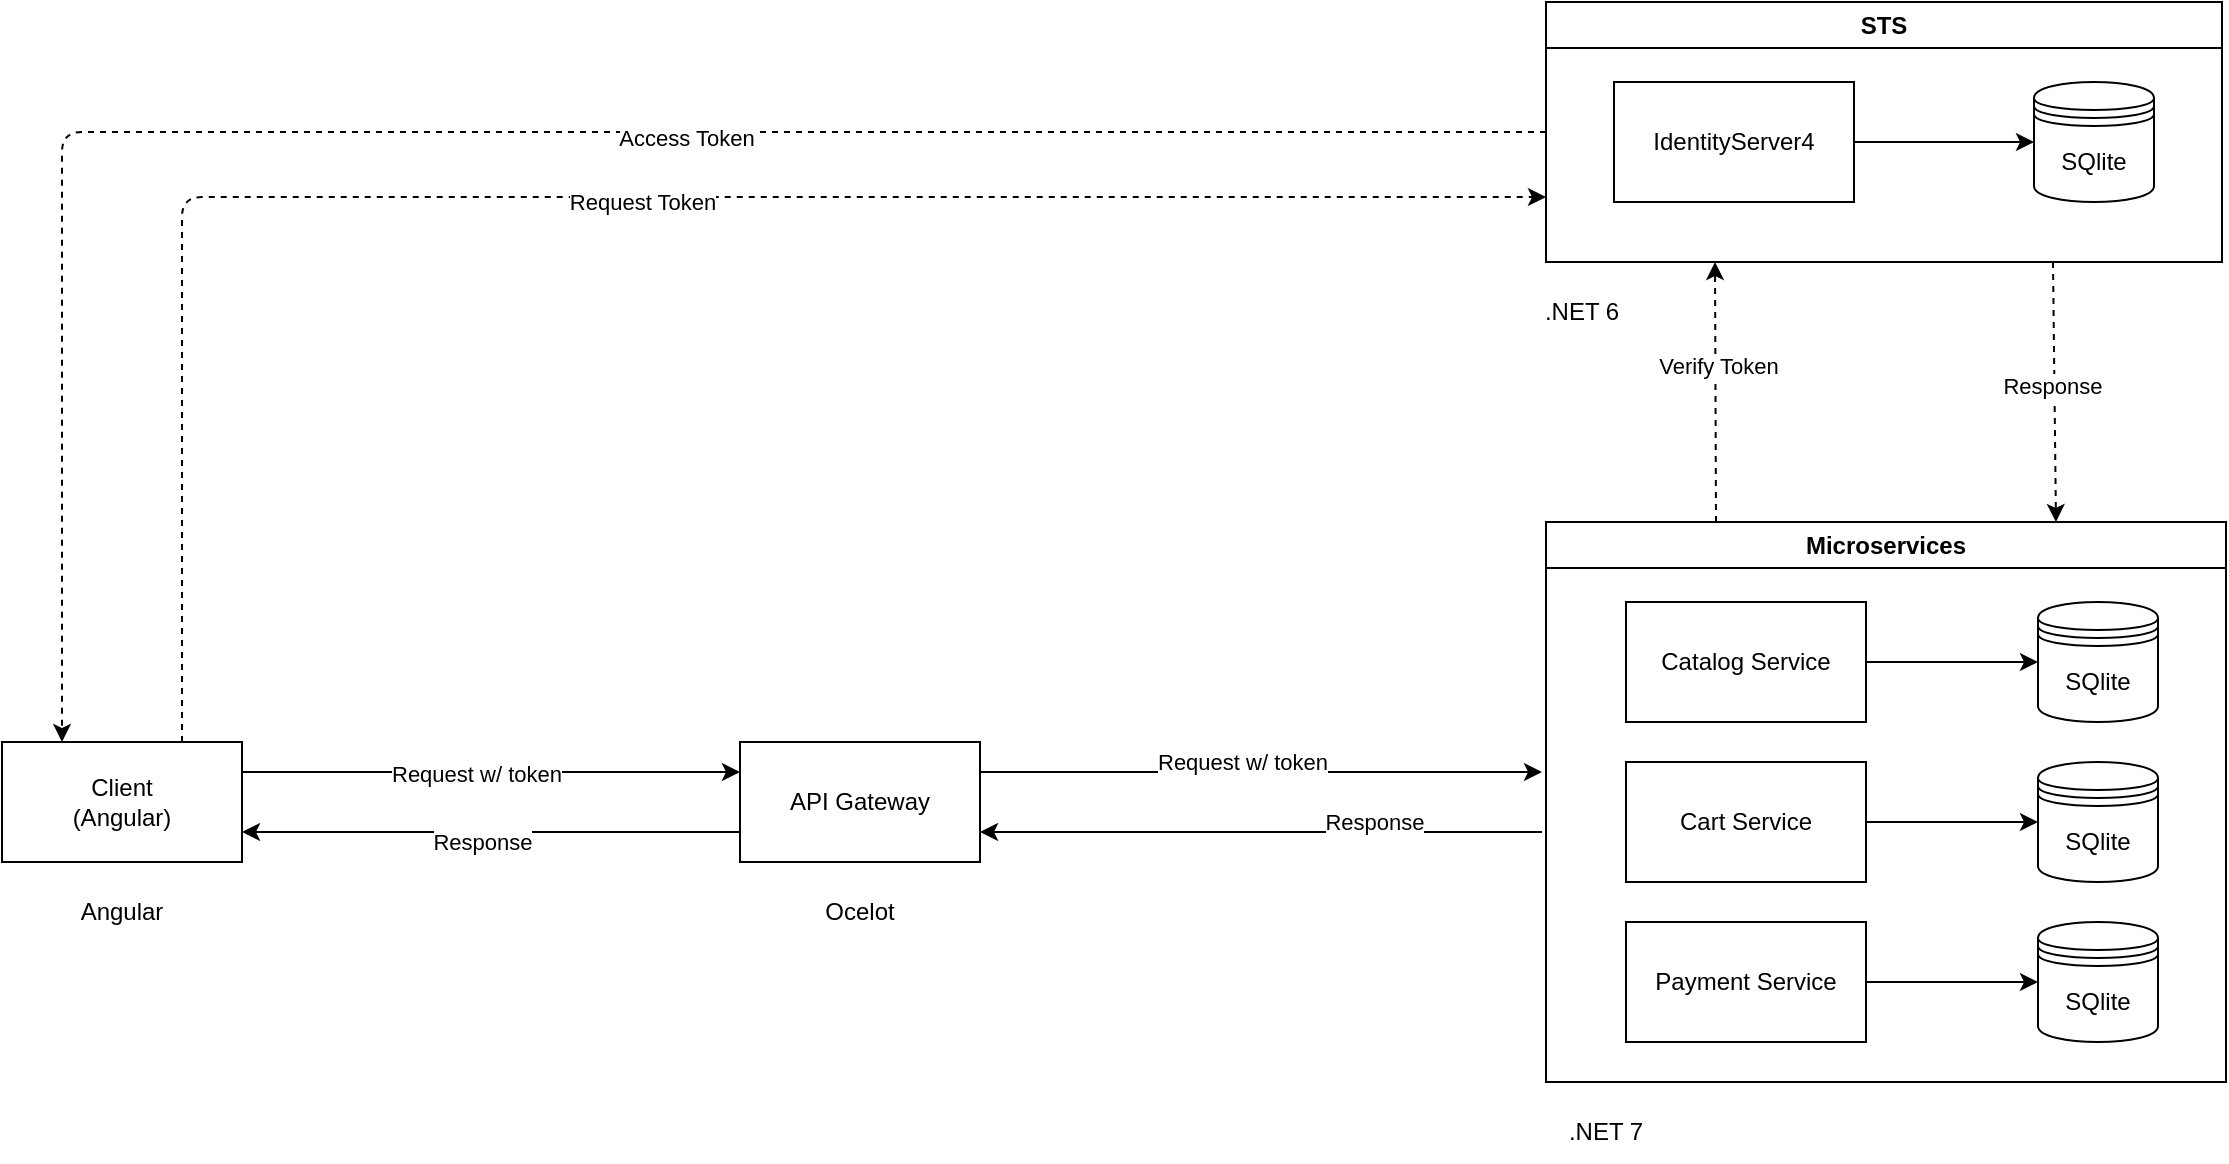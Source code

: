 <mxfile>
    <diagram id="yFiecj2iKUVY3wJ_sSYb" name="Page-1">
        <mxGraphModel dx="1729" dy="1169" grid="1" gridSize="10" guides="1" tooltips="1" connect="1" arrows="1" fold="1" page="1" pageScale="1" pageWidth="1600" pageHeight="900" math="0" shadow="0">
            <root>
                <mxCell id="0"/>
                <mxCell id="1" parent="0"/>
                <mxCell id="51" style="edgeStyle=none;html=1;entryX=1;entryY=0.75;entryDx=0;entryDy=0;" parent="1" target="32" edge="1">
                    <mxGeometry relative="1" as="geometry">
                        <mxPoint x="850" y="525" as="sourcePoint"/>
                    </mxGeometry>
                </mxCell>
                <mxCell id="58" value="Response" style="edgeLabel;html=1;align=center;verticalAlign=middle;resizable=0;points=[];" parent="51" vertex="1" connectable="0">
                    <mxGeometry x="-0.32" y="2" relative="1" as="geometry">
                        <mxPoint x="11" y="-7" as="offset"/>
                    </mxGeometry>
                </mxCell>
                <mxCell id="78" style="edgeStyle=none;html=1;exitX=0.25;exitY=0;exitDx=0;exitDy=0;entryX=0.25;entryY=1;entryDx=0;entryDy=0;dashed=1;" edge="1" parent="1" source="4" target="77">
                    <mxGeometry relative="1" as="geometry">
                        <Array as="points"/>
                    </mxGeometry>
                </mxCell>
                <mxCell id="83" value="Verify Token" style="edgeLabel;html=1;align=center;verticalAlign=middle;resizable=0;points=[];" vertex="1" connectable="0" parent="78">
                    <mxGeometry x="0.4" y="-1" relative="1" as="geometry">
                        <mxPoint y="13" as="offset"/>
                    </mxGeometry>
                </mxCell>
                <mxCell id="4" value="Microservices" style="swimlane;whiteSpace=wrap;html=1;" parent="1" vertex="1">
                    <mxGeometry x="852" y="370" width="340" height="280" as="geometry"/>
                </mxCell>
                <mxCell id="27" style="edgeStyle=orthogonalEdgeStyle;html=1;entryX=0;entryY=0.5;entryDx=0;entryDy=0;startArrow=none;startFill=0;" parent="4" source="7" target="24" edge="1">
                    <mxGeometry relative="1" as="geometry"/>
                </mxCell>
                <mxCell id="7" value="Cart Service" style="rounded=0;whiteSpace=wrap;html=1;" parent="4" vertex="1">
                    <mxGeometry x="40" y="120" width="120" height="60" as="geometry"/>
                </mxCell>
                <mxCell id="24" value="SQlite" style="shape=datastore;whiteSpace=wrap;html=1;" parent="4" vertex="1">
                    <mxGeometry x="246" y="120" width="60" height="60" as="geometry"/>
                </mxCell>
                <mxCell id="43" style="edgeStyle=orthogonalEdgeStyle;html=1;entryX=0;entryY=0.5;entryDx=0;entryDy=0;startArrow=none;startFill=0;" parent="4" source="36" target="37" edge="1">
                    <mxGeometry relative="1" as="geometry"/>
                </mxCell>
                <mxCell id="36" value="Catalog Service" style="rounded=0;whiteSpace=wrap;html=1;" parent="4" vertex="1">
                    <mxGeometry x="40" y="40" width="120" height="60" as="geometry"/>
                </mxCell>
                <mxCell id="37" value="SQlite" style="shape=datastore;whiteSpace=wrap;html=1;" parent="4" vertex="1">
                    <mxGeometry x="246" y="40" width="60" height="60" as="geometry"/>
                </mxCell>
                <mxCell id="48" style="edgeStyle=none;html=1;entryX=0;entryY=0.5;entryDx=0;entryDy=0;" parent="4" source="46" target="47" edge="1">
                    <mxGeometry relative="1" as="geometry"/>
                </mxCell>
                <mxCell id="46" value="Payment Service" style="rounded=0;whiteSpace=wrap;html=1;" parent="4" vertex="1">
                    <mxGeometry x="40" y="200" width="120" height="60" as="geometry"/>
                </mxCell>
                <mxCell id="47" value="SQlite" style="shape=datastore;whiteSpace=wrap;html=1;" parent="4" vertex="1">
                    <mxGeometry x="246" y="200" width="60" height="60" as="geometry"/>
                </mxCell>
                <mxCell id="56" style="edgeStyle=orthogonalEdgeStyle;html=1;exitX=0;exitY=0.5;exitDx=0;exitDy=0;entryX=0.25;entryY=0;entryDx=0;entryDy=0;dashed=1;" parent="1" source="77" target="13" edge="1">
                    <mxGeometry relative="1" as="geometry"/>
                </mxCell>
                <mxCell id="61" value="Access Token" style="edgeLabel;html=1;align=center;verticalAlign=middle;resizable=0;points=[];" parent="56" vertex="1" connectable="0">
                    <mxGeometry x="-0.179" y="3" relative="1" as="geometry">
                        <mxPoint as="offset"/>
                    </mxGeometry>
                </mxCell>
                <mxCell id="35" value="Response" style="edgeStyle=orthogonalEdgeStyle;html=1;startArrow=classic;startFill=1;exitX=1;exitY=0.75;exitDx=0;exitDy=0;entryX=0;entryY=0.75;entryDx=0;entryDy=0;endArrow=none;endFill=0;" parent="1" source="13" target="32" edge="1">
                    <mxGeometry x="-0.036" y="-5" relative="1" as="geometry">
                        <Array as="points">
                            <mxPoint x="240" y="525"/>
                            <mxPoint x="240" y="525"/>
                        </Array>
                        <mxPoint as="offset"/>
                    </mxGeometry>
                </mxCell>
                <mxCell id="55" style="edgeStyle=orthogonalEdgeStyle;html=1;exitX=0.75;exitY=0;exitDx=0;exitDy=0;entryX=0;entryY=0.75;entryDx=0;entryDy=0;dashed=1;" parent="1" source="13" target="77" edge="1">
                    <mxGeometry relative="1" as="geometry"/>
                </mxCell>
                <mxCell id="62" value="Request Token" style="edgeLabel;html=1;align=center;verticalAlign=middle;resizable=0;points=[];" parent="55" vertex="1" connectable="0">
                    <mxGeometry x="0.053" y="-2" relative="1" as="geometry">
                        <mxPoint as="offset"/>
                    </mxGeometry>
                </mxCell>
                <mxCell id="13" value="Client &lt;br&gt;(Angular)" style="rounded=0;whiteSpace=wrap;html=1;" parent="1" vertex="1">
                    <mxGeometry x="80" y="480" width="120" height="60" as="geometry"/>
                </mxCell>
                <mxCell id="49" style="edgeStyle=none;html=1;exitX=1;exitY=0.25;exitDx=0;exitDy=0;" parent="1" source="32" edge="1">
                    <mxGeometry relative="1" as="geometry">
                        <mxPoint x="850" y="495" as="targetPoint"/>
                    </mxGeometry>
                </mxCell>
                <mxCell id="57" value="Request w/ token" style="edgeLabel;html=1;align=center;verticalAlign=middle;resizable=0;points=[];" parent="49" vertex="1" connectable="0">
                    <mxGeometry x="-0.04" relative="1" as="geometry">
                        <mxPoint x="-4" y="-5" as="offset"/>
                    </mxGeometry>
                </mxCell>
                <mxCell id="53" style="edgeStyle=none;html=1;entryX=1;entryY=0.25;entryDx=0;entryDy=0;exitX=0;exitY=0.25;exitDx=0;exitDy=0;startArrow=classic;startFill=1;endArrow=none;endFill=0;" parent="1" source="32" target="13" edge="1">
                    <mxGeometry relative="1" as="geometry"/>
                </mxCell>
                <mxCell id="60" value="Request w/ token" style="edgeLabel;html=1;align=center;verticalAlign=middle;resizable=0;points=[];" parent="53" vertex="1" connectable="0">
                    <mxGeometry x="0.062" y="1" relative="1" as="geometry">
                        <mxPoint as="offset"/>
                    </mxGeometry>
                </mxCell>
                <mxCell id="32" value="API Gateway" style="rounded=0;whiteSpace=wrap;html=1;" parent="1" vertex="1">
                    <mxGeometry x="449" y="480" width="120" height="60" as="geometry"/>
                </mxCell>
                <mxCell id="44" value="Angular" style="text;html=1;strokeColor=none;fillColor=none;align=center;verticalAlign=middle;whiteSpace=wrap;rounded=0;" parent="1" vertex="1">
                    <mxGeometry x="110" y="550" width="60" height="30" as="geometry"/>
                </mxCell>
                <mxCell id="45" value="Ocelot" style="text;html=1;strokeColor=none;fillColor=none;align=center;verticalAlign=middle;whiteSpace=wrap;rounded=0;" parent="1" vertex="1">
                    <mxGeometry x="479" y="550" width="60" height="30" as="geometry"/>
                </mxCell>
                <mxCell id="65" value=".NET 7" style="text;html=1;strokeColor=none;fillColor=none;align=center;verticalAlign=middle;whiteSpace=wrap;rounded=0;" parent="1" vertex="1">
                    <mxGeometry x="852" y="660" width="60" height="30" as="geometry"/>
                </mxCell>
                <mxCell id="79" style="edgeStyle=none;html=1;exitX=0.75;exitY=1;exitDx=0;exitDy=0;entryX=0.75;entryY=0;entryDx=0;entryDy=0;dashed=1;" edge="1" parent="1" source="77" target="4">
                    <mxGeometry relative="1" as="geometry"/>
                </mxCell>
                <mxCell id="84" value="Response" style="edgeLabel;html=1;align=center;verticalAlign=middle;resizable=0;points=[];" vertex="1" connectable="0" parent="79">
                    <mxGeometry x="-0.045" y="-1" relative="1" as="geometry">
                        <mxPoint as="offset"/>
                    </mxGeometry>
                </mxCell>
                <mxCell id="77" value="STS" style="swimlane;whiteSpace=wrap;html=1;" vertex="1" parent="1">
                    <mxGeometry x="852" y="110" width="338" height="130" as="geometry"/>
                </mxCell>
                <mxCell id="10" value="IdentityServer4" style="rounded=0;whiteSpace=wrap;html=1;" parent="77" vertex="1">
                    <mxGeometry x="34" y="40" width="120" height="60" as="geometry"/>
                </mxCell>
                <mxCell id="30" value="SQlite" style="shape=datastore;whiteSpace=wrap;html=1;" parent="77" vertex="1">
                    <mxGeometry x="244" y="40" width="60" height="60" as="geometry"/>
                </mxCell>
                <mxCell id="31" style="edgeStyle=orthogonalEdgeStyle;html=1;startArrow=none;startFill=0;" parent="77" source="10" target="30" edge="1">
                    <mxGeometry relative="1" as="geometry"/>
                </mxCell>
                <mxCell id="63" value=".NET 6" style="text;html=1;strokeColor=none;fillColor=none;align=center;verticalAlign=middle;whiteSpace=wrap;rounded=0;" parent="1" vertex="1">
                    <mxGeometry x="810" y="250" width="120" height="30" as="geometry"/>
                </mxCell>
            </root>
        </mxGraphModel>
    </diagram>
</mxfile>
